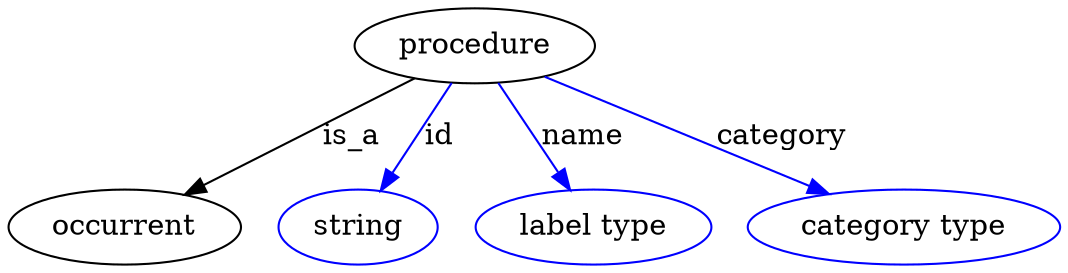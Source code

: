 digraph {
	graph [bb="0,0,411.69,123"];
	node [label="\N"];
	procedure	[height=0.5,
		label=procedure,
		pos="184.2,105",
		width=1.2818];
	occurrent	[height=0.5,
		pos="44.196,18",
		width=1.2277];
	procedure -> occurrent	[label=is_a,
		lp="134.2,61.5",
		pos="e,67.949,33.421 160.13,89.388 137.05,75.376 102.05,54.124 76.54,38.637"];
	id	[color=blue,
		height=0.5,
		label=string,
		pos="137.2,18",
		width=0.84854];
	procedure -> id	[color=blue,
		label=id,
		lp="169.7,61.5",
		pos="e,146.3,35.469 174.91,87.207 168.17,75.021 158.94,58.318 151.29,44.491",
		style=solid];
	name	[color=blue,
		height=0.5,
		label="label type",
		pos="231.2,18",
		width=1.2638];
	procedure -> name	[color=blue,
		label=name,
		lp="226.7,61.5",
		pos="e,221.93,35.758 193.48,87.207 200.18,75.099 209.34,58.533 216.95,44.759",
		style=solid];
	category	[color=blue,
		height=0.5,
		label="category type",
		pos="353.2,18",
		width=1.6249];
	procedure -> category	[color=blue,
		label=category,
		lp="302.7,61.5",
		pos="e,324.13,33.62 211.35,90.343 239.46,76.205 283.6,54.005 315.17,38.124",
		style=solid];
}
